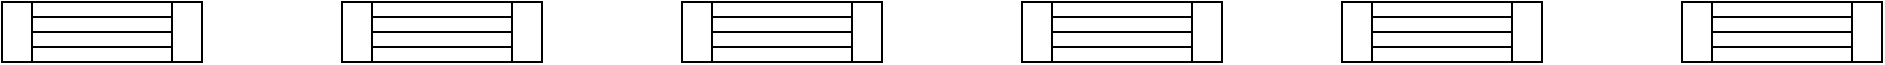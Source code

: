 <mxfile version="23.0.2" type="github">
  <diagram name="第 1 页" id="7a-MUCHQW5QHryrotjNg">
    <mxGraphModel dx="1221" dy="725" grid="1" gridSize="10" guides="1" tooltips="1" connect="1" arrows="1" fold="1" page="1" pageScale="1" pageWidth="827" pageHeight="1169" math="0" shadow="0">
      <root>
        <mxCell id="0" />
        <mxCell id="1" parent="0" />
        <mxCell id="KVuL9J0QzA1YpYFBQMFi-1" value="" style="shape=mxgraph.pid.heat_exchangers.heat_exchanger_(straight_tubes);html=1;pointerEvents=1;align=center;verticalLabelPosition=bottom;verticalAlign=top;dashed=0;" vertex="1" parent="1">
          <mxGeometry x="80" y="200" width="100" height="30" as="geometry" />
        </mxCell>
        <mxCell id="KVuL9J0QzA1YpYFBQMFi-2" value="" style="shape=mxgraph.pid.heat_exchangers.heat_exchanger_(straight_tubes);html=1;pointerEvents=1;align=center;verticalLabelPosition=bottom;verticalAlign=top;dashed=0;" vertex="1" parent="1">
          <mxGeometry x="250" y="200" width="100" height="30" as="geometry" />
        </mxCell>
        <mxCell id="KVuL9J0QzA1YpYFBQMFi-3" value="" style="shape=mxgraph.pid.heat_exchangers.heat_exchanger_(straight_tubes);html=1;pointerEvents=1;align=center;verticalLabelPosition=bottom;verticalAlign=top;dashed=0;" vertex="1" parent="1">
          <mxGeometry x="420" y="200" width="100" height="30" as="geometry" />
        </mxCell>
        <mxCell id="KVuL9J0QzA1YpYFBQMFi-4" value="" style="shape=mxgraph.pid.heat_exchangers.heat_exchanger_(straight_tubes);html=1;pointerEvents=1;align=center;verticalLabelPosition=bottom;verticalAlign=top;dashed=0;" vertex="1" parent="1">
          <mxGeometry x="590" y="200" width="100" height="30" as="geometry" />
        </mxCell>
        <mxCell id="KVuL9J0QzA1YpYFBQMFi-5" value="" style="shape=mxgraph.pid.heat_exchangers.heat_exchanger_(straight_tubes);html=1;pointerEvents=1;align=center;verticalLabelPosition=bottom;verticalAlign=top;dashed=0;" vertex="1" parent="1">
          <mxGeometry x="750" y="200" width="100" height="30" as="geometry" />
        </mxCell>
        <mxCell id="KVuL9J0QzA1YpYFBQMFi-6" value="" style="shape=mxgraph.pid.heat_exchangers.heat_exchanger_(straight_tubes);html=1;pointerEvents=1;align=center;verticalLabelPosition=bottom;verticalAlign=top;dashed=0;" vertex="1" parent="1">
          <mxGeometry x="920" y="200" width="100" height="30" as="geometry" />
        </mxCell>
      </root>
    </mxGraphModel>
  </diagram>
</mxfile>
